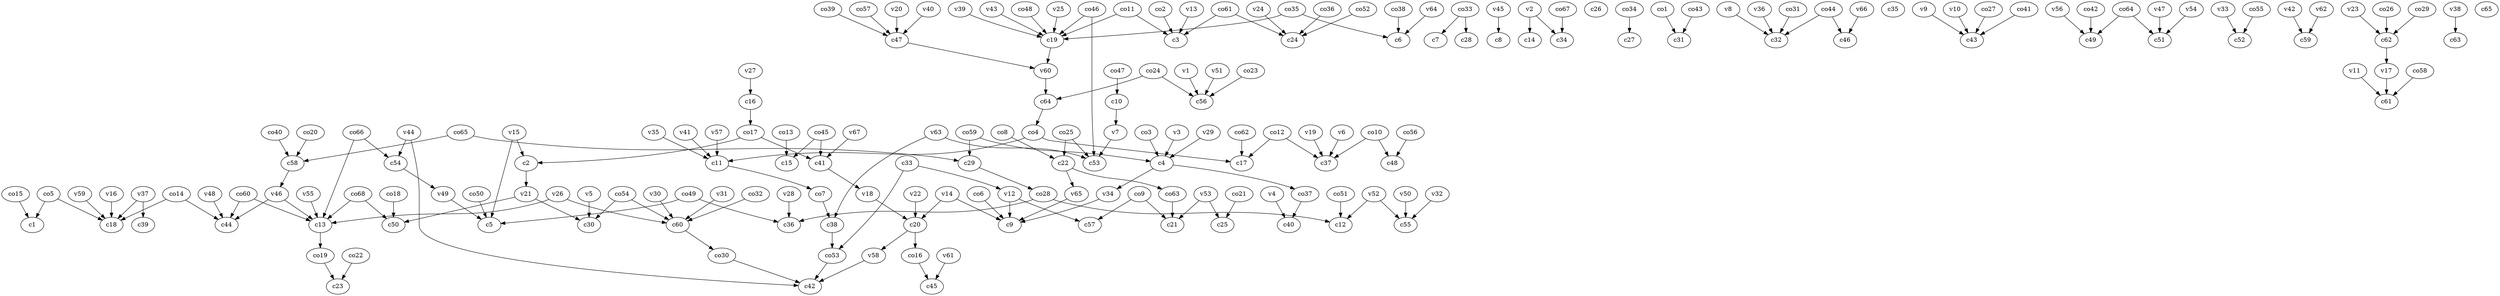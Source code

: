 strict digraph  {
c1;
c2;
c3;
c4;
c5;
c6;
c7;
c8;
c9;
c10;
c11;
c12;
c13;
c14;
c15;
c16;
c17;
c18;
c19;
c20;
c21;
c22;
c23;
c24;
c25;
c26;
c27;
c28;
c29;
c30;
c31;
c32;
c33;
c34;
c35;
c36;
c37;
c38;
c39;
c40;
c41;
c42;
c43;
c44;
c45;
c46;
c47;
c48;
c49;
c50;
c51;
c52;
c53;
c54;
c55;
c56;
c57;
c58;
c59;
c60;
c61;
c62;
c63;
c64;
c65;
v1;
v2;
v3;
v4;
v5;
v6;
v7;
v8;
v9;
v10;
v11;
v12;
v13;
v14;
v15;
v16;
v17;
v18;
v19;
v20;
v21;
v22;
v23;
v24;
v25;
v26;
v27;
v28;
v29;
v30;
v31;
v32;
v33;
v34;
v35;
v36;
v37;
v38;
v39;
v40;
v41;
v42;
v43;
v44;
v45;
v46;
v47;
v48;
v49;
v50;
v51;
v52;
v53;
v54;
v55;
v56;
v57;
v58;
v59;
v60;
v61;
v62;
v63;
v64;
v65;
v66;
v67;
co1;
co2;
co3;
co4;
co5;
co6;
co7;
co8;
co9;
co10;
co11;
co12;
co13;
co14;
co15;
co16;
co17;
co18;
co19;
co20;
co21;
co22;
co23;
co24;
co25;
co26;
co27;
co28;
co29;
co30;
co31;
co32;
co33;
co34;
co35;
co36;
co37;
co38;
co39;
co40;
co41;
co42;
co43;
co44;
co45;
co46;
co47;
co48;
co49;
co50;
co51;
co52;
co53;
co54;
co55;
co56;
co57;
co58;
co59;
co60;
co61;
co62;
co63;
co64;
co65;
co66;
co67;
co68;
c2 -> v21  [weight=1];
c4 -> co37  [weight=1];
c4 -> v34  [weight=1];
c10 -> v7  [weight=1];
c11 -> co7  [weight=1];
c13 -> co19  [weight=1];
c16 -> co17  [weight=1];
c19 -> v60  [weight=1];
c20 -> co16  [weight=1];
c20 -> v58  [weight=1];
c22 -> co63  [weight=1];
c22 -> v65  [weight=1];
c29 -> co28  [weight=1];
c33 -> v12  [weight=1];
c33 -> co53  [weight=1];
c38 -> co53  [weight=1];
c41 -> v18  [weight=1];
c47 -> v60  [weight=1];
c54 -> v49  [weight=1];
c58 -> v46  [weight=1];
c60 -> co30  [weight=1];
c62 -> v17  [weight=1];
c64 -> co4  [weight=1];
v1 -> c56  [weight=1];
v2 -> c14  [weight=1];
v2 -> c34  [weight=1];
v3 -> c4  [weight=1];
v4 -> c40  [weight=1];
v5 -> c30  [weight=1];
v6 -> c37  [weight=1];
v7 -> c53  [weight=1];
v8 -> c32  [weight=1];
v9 -> c43  [weight=1];
v10 -> c43  [weight=1];
v11 -> c61  [weight=1];
v12 -> c9  [weight=1];
v12 -> c57  [weight=1];
v13 -> c3  [weight=1];
v14 -> c9  [weight=1];
v14 -> c20  [weight=1];
v15 -> c5  [weight=1];
v15 -> c2  [weight=1];
v16 -> c18  [weight=1];
v17 -> c61  [weight=1];
v18 -> c20  [weight=1];
v19 -> c37  [weight=1];
v20 -> c47  [weight=1];
v21 -> c50  [weight=1];
v21 -> c30  [weight=1];
v22 -> c20  [weight=1];
v23 -> c62  [weight=1];
v24 -> c24  [weight=1];
v25 -> c19  [weight=1];
v26 -> c13  [weight=1];
v26 -> c60  [weight=1];
v27 -> c16  [weight=1];
v28 -> c36  [weight=1];
v29 -> c4  [weight=1];
v30 -> c60  [weight=1];
v31 -> c60  [weight=1];
v32 -> c55  [weight=1];
v33 -> c52  [weight=1];
v34 -> c9  [weight=1];
v35 -> c11  [weight=1];
v36 -> c32  [weight=1];
v37 -> c18  [weight=1];
v37 -> c39  [weight=1];
v38 -> c63  [weight=1];
v39 -> c19  [weight=1];
v40 -> c47  [weight=1];
v41 -> c11  [weight=1];
v42 -> c59  [weight=1];
v43 -> c19  [weight=1];
v44 -> c42  [weight=1];
v44 -> c54  [weight=1];
v45 -> c8  [weight=1];
v46 -> c13  [weight=1];
v46 -> c44  [weight=1];
v47 -> c51  [weight=1];
v48 -> c44  [weight=1];
v49 -> c5  [weight=1];
v50 -> c55  [weight=1];
v51 -> c56  [weight=1];
v52 -> c55  [weight=1];
v52 -> c12  [weight=1];
v53 -> c25  [weight=1];
v53 -> c21  [weight=1];
v54 -> c51  [weight=1];
v55 -> c13  [weight=1];
v56 -> c49  [weight=1];
v57 -> c11  [weight=1];
v58 -> c42  [weight=1];
v59 -> c18  [weight=1];
v60 -> c64  [weight=1];
v61 -> c45  [weight=1];
v62 -> c59  [weight=1];
v63 -> c38  [weight=1];
v63 -> c53  [weight=1];
v64 -> c6  [weight=1];
v65 -> c9  [weight=1];
v66 -> c46  [weight=1];
v67 -> c41  [weight=1];
co1 -> c31  [weight=1];
co2 -> c3  [weight=1];
co3 -> c4  [weight=1];
co4 -> c17  [weight=1];
co4 -> c11  [weight=1];
co5 -> c18  [weight=1];
co5 -> c1  [weight=1];
co6 -> c9  [weight=1];
co7 -> c38  [weight=1];
co8 -> c22  [weight=1];
co9 -> c21  [weight=1];
co9 -> c57  [weight=1];
co10 -> c48  [weight=1];
co10 -> c37  [weight=1];
co11 -> c19  [weight=1];
co11 -> c3  [weight=1];
co12 -> c17  [weight=1];
co12 -> c37  [weight=1];
co13 -> c15  [weight=1];
co14 -> c44  [weight=1];
co14 -> c18  [weight=1];
co15 -> c1  [weight=1];
co16 -> c45  [weight=1];
co17 -> c2  [weight=1];
co17 -> c41  [weight=1];
co18 -> c50  [weight=1];
co19 -> c23  [weight=1];
co20 -> c58  [weight=1];
co21 -> c25  [weight=1];
co22 -> c23  [weight=1];
co23 -> c56  [weight=1];
co24 -> c64  [weight=1];
co24 -> c56  [weight=1];
co25 -> c53  [weight=1];
co25 -> c22  [weight=1];
co26 -> c62  [weight=1];
co27 -> c43  [weight=1];
co28 -> c12  [weight=1];
co28 -> c36  [weight=1];
co29 -> c62  [weight=1];
co30 -> c42  [weight=1];
co31 -> c32  [weight=1];
co32 -> c60  [weight=1];
co33 -> c28  [weight=1];
co33 -> c7  [weight=1];
co34 -> c27  [weight=1];
co35 -> c19  [weight=1];
co35 -> c6  [weight=1];
co36 -> c24  [weight=1];
co37 -> c40  [weight=1];
co38 -> c6  [weight=1];
co39 -> c47  [weight=1];
co40 -> c58  [weight=1];
co41 -> c43  [weight=1];
co42 -> c49  [weight=1];
co43 -> c31  [weight=1];
co44 -> c32  [weight=1];
co44 -> c46  [weight=1];
co45 -> c15  [weight=1];
co45 -> c41  [weight=1];
co46 -> c53  [weight=1];
co46 -> c19  [weight=1];
co47 -> c10  [weight=1];
co48 -> c19  [weight=1];
co49 -> c5  [weight=1];
co49 -> c36  [weight=1];
co50 -> c5  [weight=1];
co51 -> c12  [weight=1];
co52 -> c24  [weight=1];
co53 -> c42  [weight=1];
co54 -> c60  [weight=1];
co54 -> c30  [weight=1];
co55 -> c52  [weight=1];
co56 -> c48  [weight=1];
co57 -> c47  [weight=1];
co58 -> c61  [weight=1];
co59 -> c4  [weight=1];
co59 -> c29  [weight=1];
co60 -> c44  [weight=1];
co60 -> c13  [weight=1];
co61 -> c3  [weight=1];
co61 -> c24  [weight=1];
co62 -> c17  [weight=1];
co63 -> c21  [weight=1];
co64 -> c51  [weight=1];
co64 -> c49  [weight=1];
co65 -> c29  [weight=1];
co65 -> c58  [weight=1];
co66 -> c54  [weight=1];
co66 -> c13  [weight=1];
co67 -> c34  [weight=1];
co68 -> c50  [weight=1];
co68 -> c13  [weight=1];
}
